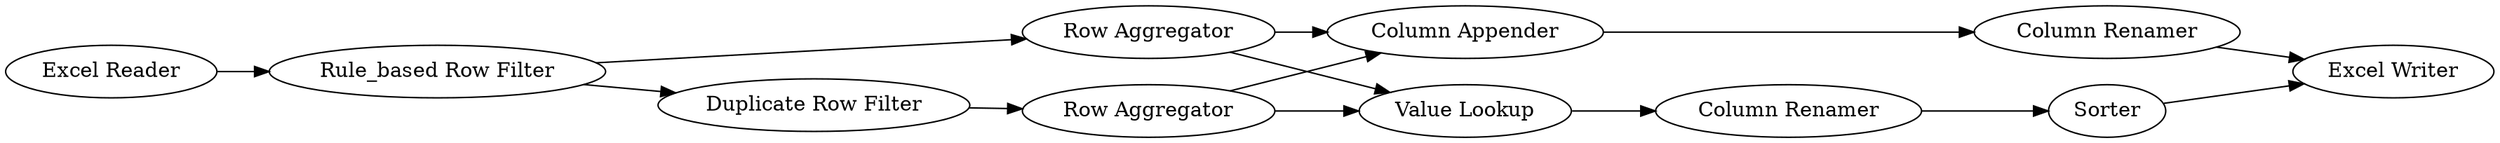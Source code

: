 digraph {
	"670743280147173261_28" [label="Column Renamer"]
	"670743280147173261_14" [label="Row Aggregator"]
	"670743280147173261_8" [label="Excel Reader"]
	"670743280147173261_27" [label="Excel Writer"]
	"670743280147173261_31" [label="Column Appender"]
	"670743280147173261_24" [label="Row Aggregator"]
	"670743280147173261_32" [label="Column Renamer"]
	"670743280147173261_25" [label="Duplicate Row Filter"]
	"670743280147173261_26" [label="Value Lookup"]
	"670743280147173261_29" [label=Sorter]
	"670743280147173261_13" [label="Rule_based Row Filter"]
	"670743280147173261_13" -> "670743280147173261_25"
	"670743280147173261_29" -> "670743280147173261_27"
	"670743280147173261_32" -> "670743280147173261_27"
	"670743280147173261_14" -> "670743280147173261_31"
	"670743280147173261_31" -> "670743280147173261_32"
	"670743280147173261_25" -> "670743280147173261_24"
	"670743280147173261_26" -> "670743280147173261_28"
	"670743280147173261_8" -> "670743280147173261_13"
	"670743280147173261_14" -> "670743280147173261_26"
	"670743280147173261_28" -> "670743280147173261_29"
	"670743280147173261_24" -> "670743280147173261_26"
	"670743280147173261_24" -> "670743280147173261_31"
	"670743280147173261_13" -> "670743280147173261_14"
	rankdir=LR
}
